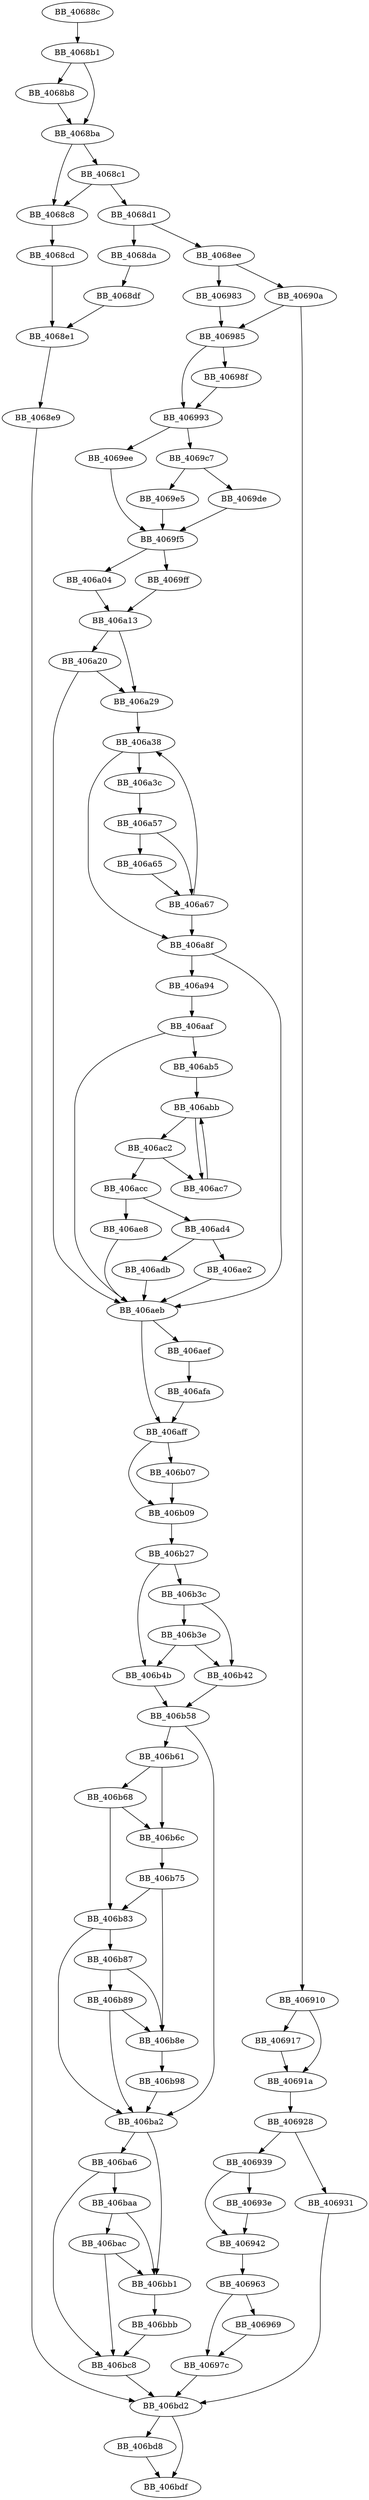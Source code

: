 DiGraph __cftoa_l{
BB_40688c->BB_4068b1
BB_4068b1->BB_4068b8
BB_4068b1->BB_4068ba
BB_4068b8->BB_4068ba
BB_4068ba->BB_4068c1
BB_4068ba->BB_4068c8
BB_4068c1->BB_4068c8
BB_4068c1->BB_4068d1
BB_4068c8->BB_4068cd
BB_4068cd->BB_4068e1
BB_4068d1->BB_4068da
BB_4068d1->BB_4068ee
BB_4068da->BB_4068df
BB_4068df->BB_4068e1
BB_4068e1->BB_4068e9
BB_4068e9->BB_406bd2
BB_4068ee->BB_40690a
BB_4068ee->BB_406983
BB_40690a->BB_406910
BB_40690a->BB_406985
BB_406910->BB_406917
BB_406910->BB_40691a
BB_406917->BB_40691a
BB_40691a->BB_406928
BB_406928->BB_406931
BB_406928->BB_406939
BB_406931->BB_406bd2
BB_406939->BB_40693e
BB_406939->BB_406942
BB_40693e->BB_406942
BB_406942->BB_406963
BB_406963->BB_406969
BB_406963->BB_40697c
BB_406969->BB_40697c
BB_40697c->BB_406bd2
BB_406983->BB_406985
BB_406985->BB_40698f
BB_406985->BB_406993
BB_40698f->BB_406993
BB_406993->BB_4069c7
BB_406993->BB_4069ee
BB_4069c7->BB_4069de
BB_4069c7->BB_4069e5
BB_4069de->BB_4069f5
BB_4069e5->BB_4069f5
BB_4069ee->BB_4069f5
BB_4069f5->BB_4069ff
BB_4069f5->BB_406a04
BB_4069ff->BB_406a13
BB_406a04->BB_406a13
BB_406a13->BB_406a20
BB_406a13->BB_406a29
BB_406a20->BB_406a29
BB_406a20->BB_406aeb
BB_406a29->BB_406a38
BB_406a38->BB_406a3c
BB_406a38->BB_406a8f
BB_406a3c->BB_406a57
BB_406a57->BB_406a65
BB_406a57->BB_406a67
BB_406a65->BB_406a67
BB_406a67->BB_406a38
BB_406a67->BB_406a8f
BB_406a8f->BB_406a94
BB_406a8f->BB_406aeb
BB_406a94->BB_406aaf
BB_406aaf->BB_406ab5
BB_406aaf->BB_406aeb
BB_406ab5->BB_406abb
BB_406abb->BB_406ac2
BB_406abb->BB_406ac7
BB_406ac2->BB_406ac7
BB_406ac2->BB_406acc
BB_406ac7->BB_406abb
BB_406acc->BB_406ad4
BB_406acc->BB_406ae8
BB_406ad4->BB_406adb
BB_406ad4->BB_406ae2
BB_406adb->BB_406aeb
BB_406ae2->BB_406aeb
BB_406ae8->BB_406aeb
BB_406aeb->BB_406aef
BB_406aeb->BB_406aff
BB_406aef->BB_406afa
BB_406afa->BB_406aff
BB_406aff->BB_406b07
BB_406aff->BB_406b09
BB_406b07->BB_406b09
BB_406b09->BB_406b27
BB_406b27->BB_406b3c
BB_406b27->BB_406b4b
BB_406b3c->BB_406b3e
BB_406b3c->BB_406b42
BB_406b3e->BB_406b42
BB_406b3e->BB_406b4b
BB_406b42->BB_406b58
BB_406b4b->BB_406b58
BB_406b58->BB_406b61
BB_406b58->BB_406ba2
BB_406b61->BB_406b68
BB_406b61->BB_406b6c
BB_406b68->BB_406b6c
BB_406b68->BB_406b83
BB_406b6c->BB_406b75
BB_406b75->BB_406b83
BB_406b75->BB_406b8e
BB_406b83->BB_406b87
BB_406b83->BB_406ba2
BB_406b87->BB_406b89
BB_406b87->BB_406b8e
BB_406b89->BB_406b8e
BB_406b89->BB_406ba2
BB_406b8e->BB_406b98
BB_406b98->BB_406ba2
BB_406ba2->BB_406ba6
BB_406ba2->BB_406bb1
BB_406ba6->BB_406baa
BB_406ba6->BB_406bc8
BB_406baa->BB_406bac
BB_406baa->BB_406bb1
BB_406bac->BB_406bb1
BB_406bac->BB_406bc8
BB_406bb1->BB_406bbb
BB_406bbb->BB_406bc8
BB_406bc8->BB_406bd2
BB_406bd2->BB_406bd8
BB_406bd2->BB_406bdf
BB_406bd8->BB_406bdf
}
